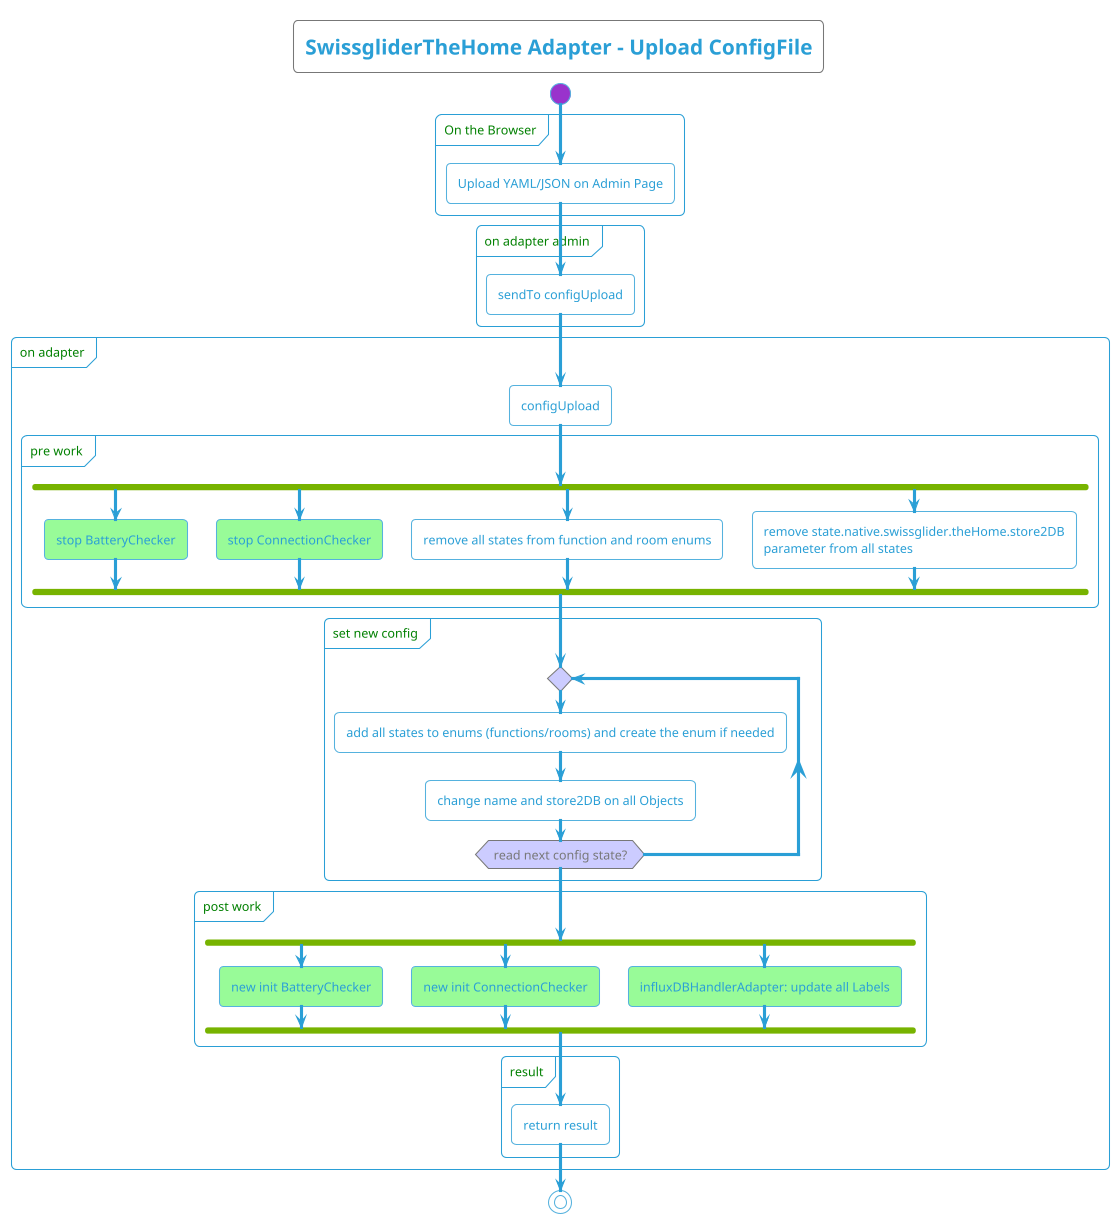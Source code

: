 @startuml
!theme cyborg-outline

<style>
    diamond {
        BackgroundColor #ccf
    }
    partition {
        FontColor green
        RoundCorner 10
    }
  arrow {
    FontColor black
    FontName arial
  }
</style>

title
    SwissgliderTheHome Adapter - Upload ConfigFile
end title

start
partition "On the Browser" {
    :Upload YAML/JSON on Admin Page;
}
partition "on adapter admin" {
:sendTo configUpload;
}
partition "on adapter" {
    :configUpload;
    partition "pre work" {
        fork
            #palegreen:stop BatteryChecker;
            fork again
            #palegreen:stop ConnectionChecker;
            fork again
            :remove all states from function and room enums;
            fork again
            :remove state.native.swissglider.theHome.store2DB
            parameter from all states;
        end fork
    }
    partition "set new config" {
        repeat
            :add all states to enums (functions/rooms) and create the enum if needed;
            :change name and store2DB on all Objects;
        repeat while (read next config state?)
    }
    partition "post work" {
        fork
            #palegreen:new init BatteryChecker;
            fork again
            #palegreen:new init ConnectionChecker;
            fork again
            #palegreen:influxDBHandlerAdapter: update all Labels;
        end fork
    }
    partition "result" {
        :return result;
    }
}
stop

@enduml